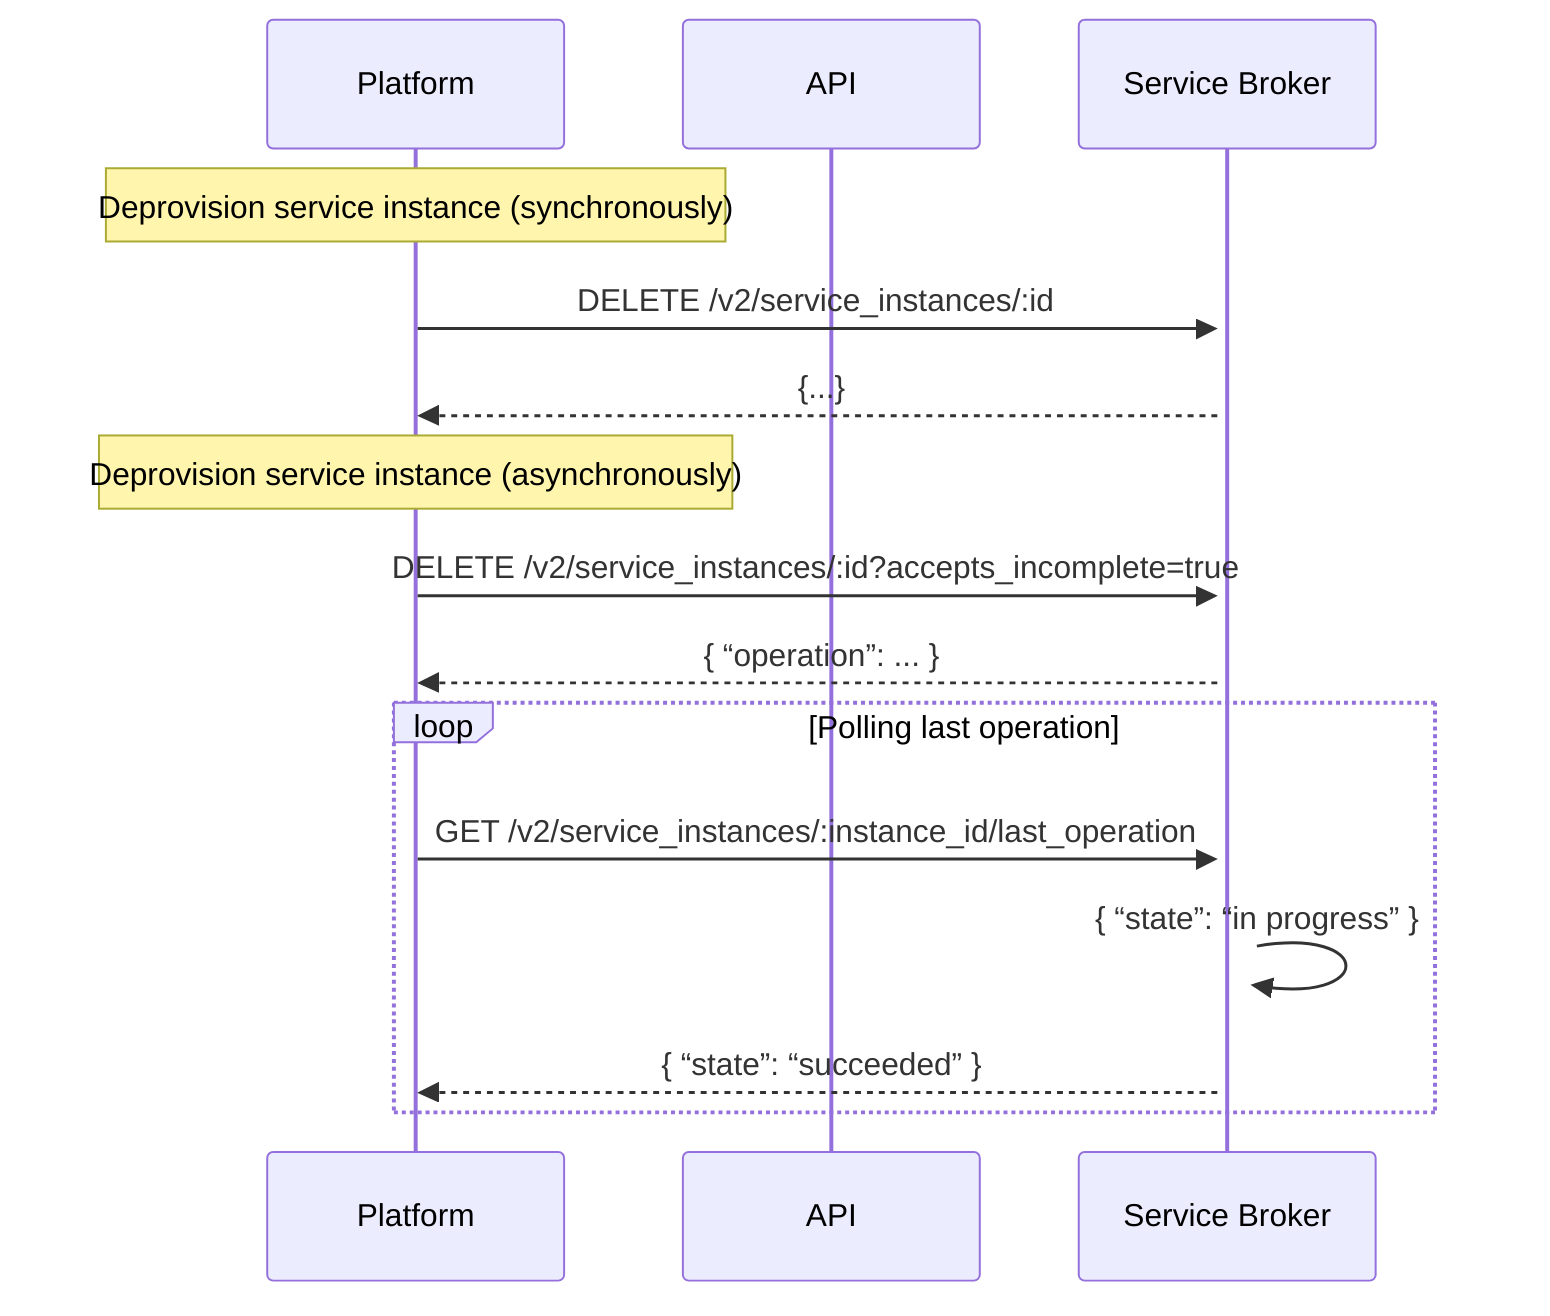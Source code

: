 %% Sequence Diagram for Deprovisioning a service instance

sequenceDiagram
  participant Platform
  participant API  
  participant Service Broker

note over Platform: Deprovision service instance (synchronously)

Platform ->>+ Service Broker: DELETE /v2/service_instances/:id
Service Broker -->> Platform:{...}

note over Platform: Deprovision service instance (asynchronously)

Platform ->>+ Service Broker: DELETE /v2/service_instances/:id?accepts_incomplete=true
Service Broker -->> Platform:{ “operation”: ... } 

loop Polling last operation

Platform ->>+ Service Broker: GET /v2/service_instances/:instance_id/last_operation
Service Broker ->>+ Service Broker:{ “state”: “in progress” }
Service Broker -->> Platform:{ “state”: “succeeded” }

end